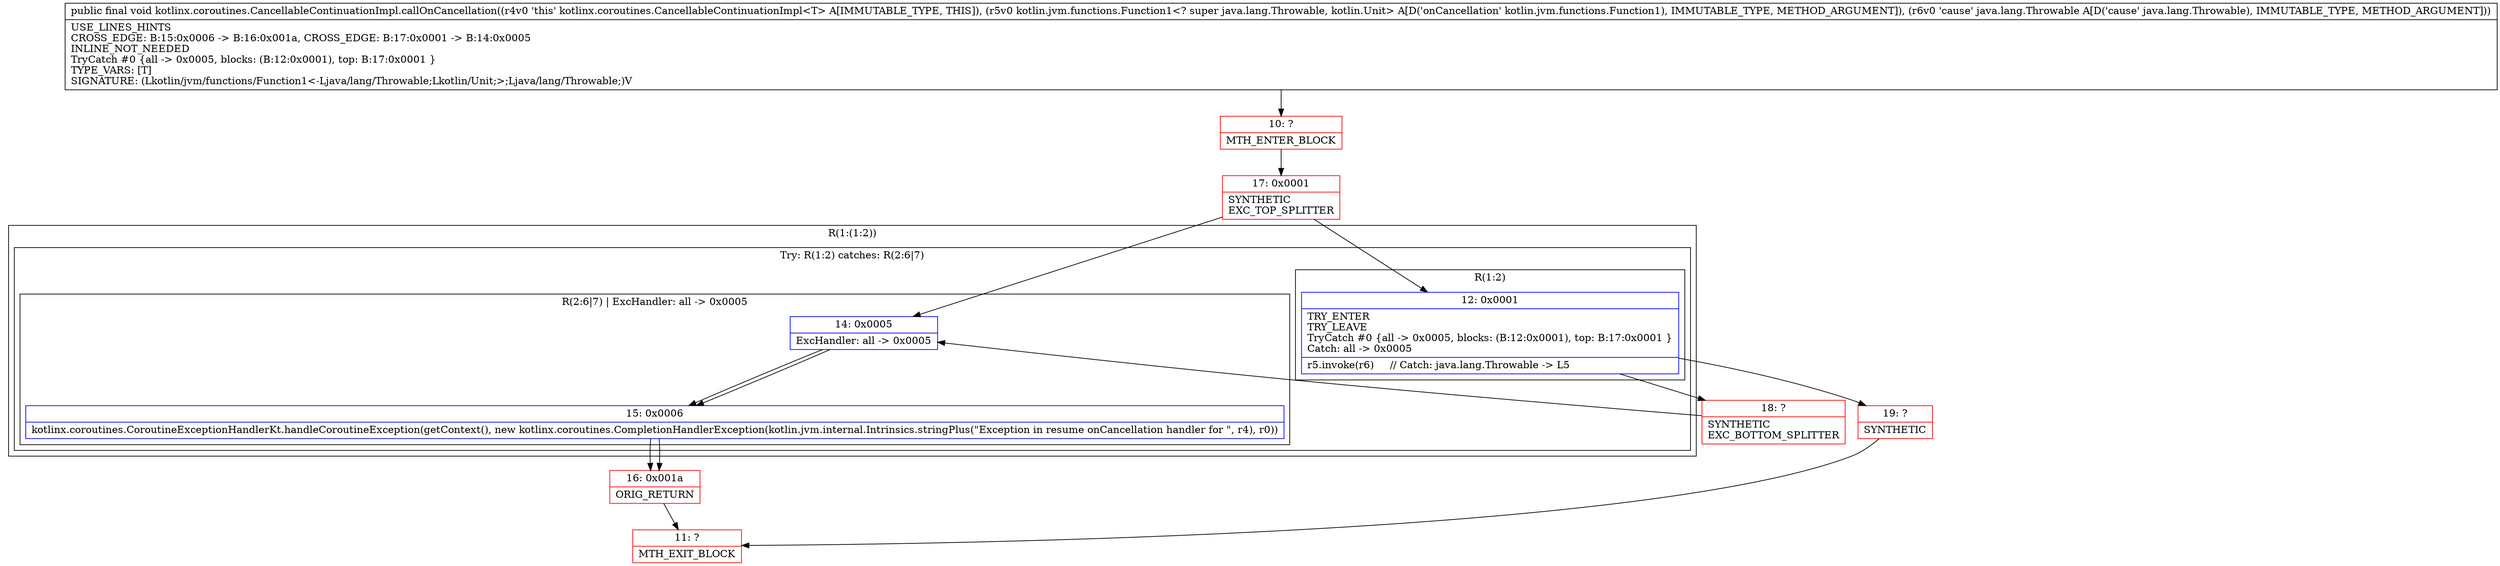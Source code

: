 digraph "CFG forkotlinx.coroutines.CancellableContinuationImpl.callOnCancellation(Lkotlin\/jvm\/functions\/Function1;Ljava\/lang\/Throwable;)V" {
subgraph cluster_Region_1257392461 {
label = "R(1:(1:2))";
node [shape=record,color=blue];
subgraph cluster_TryCatchRegion_133393115 {
label = "Try: R(1:2) catches: R(2:6|7)";
node [shape=record,color=blue];
subgraph cluster_Region_1873778479 {
label = "R(1:2)";
node [shape=record,color=blue];
Node_12 [shape=record,label="{12\:\ 0x0001|TRY_ENTER\lTRY_LEAVE\lTryCatch #0 \{all \-\> 0x0005, blocks: (B:12:0x0001), top: B:17:0x0001 \}\lCatch: all \-\> 0x0005\l|r5.invoke(r6)     \/\/ Catch: java.lang.Throwable \-\> L5\l}"];
}
subgraph cluster_Region_1329350778 {
label = "R(2:6|7) | ExcHandler: all \-\> 0x0005\l";
node [shape=record,color=blue];
Node_14 [shape=record,label="{14\:\ 0x0005|ExcHandler: all \-\> 0x0005\l}"];
Node_15 [shape=record,label="{15\:\ 0x0006|kotlinx.coroutines.CoroutineExceptionHandlerKt.handleCoroutineException(getContext(), new kotlinx.coroutines.CompletionHandlerException(kotlin.jvm.internal.Intrinsics.stringPlus(\"Exception in resume onCancellation handler for \", r4), r0))\l}"];
}
}
}
subgraph cluster_Region_1329350778 {
label = "R(2:6|7) | ExcHandler: all \-\> 0x0005\l";
node [shape=record,color=blue];
Node_14 [shape=record,label="{14\:\ 0x0005|ExcHandler: all \-\> 0x0005\l}"];
Node_15 [shape=record,label="{15\:\ 0x0006|kotlinx.coroutines.CoroutineExceptionHandlerKt.handleCoroutineException(getContext(), new kotlinx.coroutines.CompletionHandlerException(kotlin.jvm.internal.Intrinsics.stringPlus(\"Exception in resume onCancellation handler for \", r4), r0))\l}"];
}
Node_10 [shape=record,color=red,label="{10\:\ ?|MTH_ENTER_BLOCK\l}"];
Node_17 [shape=record,color=red,label="{17\:\ 0x0001|SYNTHETIC\lEXC_TOP_SPLITTER\l}"];
Node_18 [shape=record,color=red,label="{18\:\ ?|SYNTHETIC\lEXC_BOTTOM_SPLITTER\l}"];
Node_19 [shape=record,color=red,label="{19\:\ ?|SYNTHETIC\l}"];
Node_11 [shape=record,color=red,label="{11\:\ ?|MTH_EXIT_BLOCK\l}"];
Node_16 [shape=record,color=red,label="{16\:\ 0x001a|ORIG_RETURN\l}"];
MethodNode[shape=record,label="{public final void kotlinx.coroutines.CancellableContinuationImpl.callOnCancellation((r4v0 'this' kotlinx.coroutines.CancellableContinuationImpl\<T\> A[IMMUTABLE_TYPE, THIS]), (r5v0 kotlin.jvm.functions.Function1\<? super java.lang.Throwable, kotlin.Unit\> A[D('onCancellation' kotlin.jvm.functions.Function1), IMMUTABLE_TYPE, METHOD_ARGUMENT]), (r6v0 'cause' java.lang.Throwable A[D('cause' java.lang.Throwable), IMMUTABLE_TYPE, METHOD_ARGUMENT]))  | USE_LINES_HINTS\lCROSS_EDGE: B:15:0x0006 \-\> B:16:0x001a, CROSS_EDGE: B:17:0x0001 \-\> B:14:0x0005\lINLINE_NOT_NEEDED\lTryCatch #0 \{all \-\> 0x0005, blocks: (B:12:0x0001), top: B:17:0x0001 \}\lTYPE_VARS: [T]\lSIGNATURE: (Lkotlin\/jvm\/functions\/Function1\<\-Ljava\/lang\/Throwable;Lkotlin\/Unit;\>;Ljava\/lang\/Throwable;)V\l}"];
MethodNode -> Node_10;Node_12 -> Node_18;
Node_12 -> Node_19;
Node_14 -> Node_15;
Node_15 -> Node_16;
Node_14 -> Node_15;
Node_15 -> Node_16;
Node_10 -> Node_17;
Node_17 -> Node_12;
Node_17 -> Node_14;
Node_18 -> Node_14;
Node_19 -> Node_11;
Node_16 -> Node_11;
}

